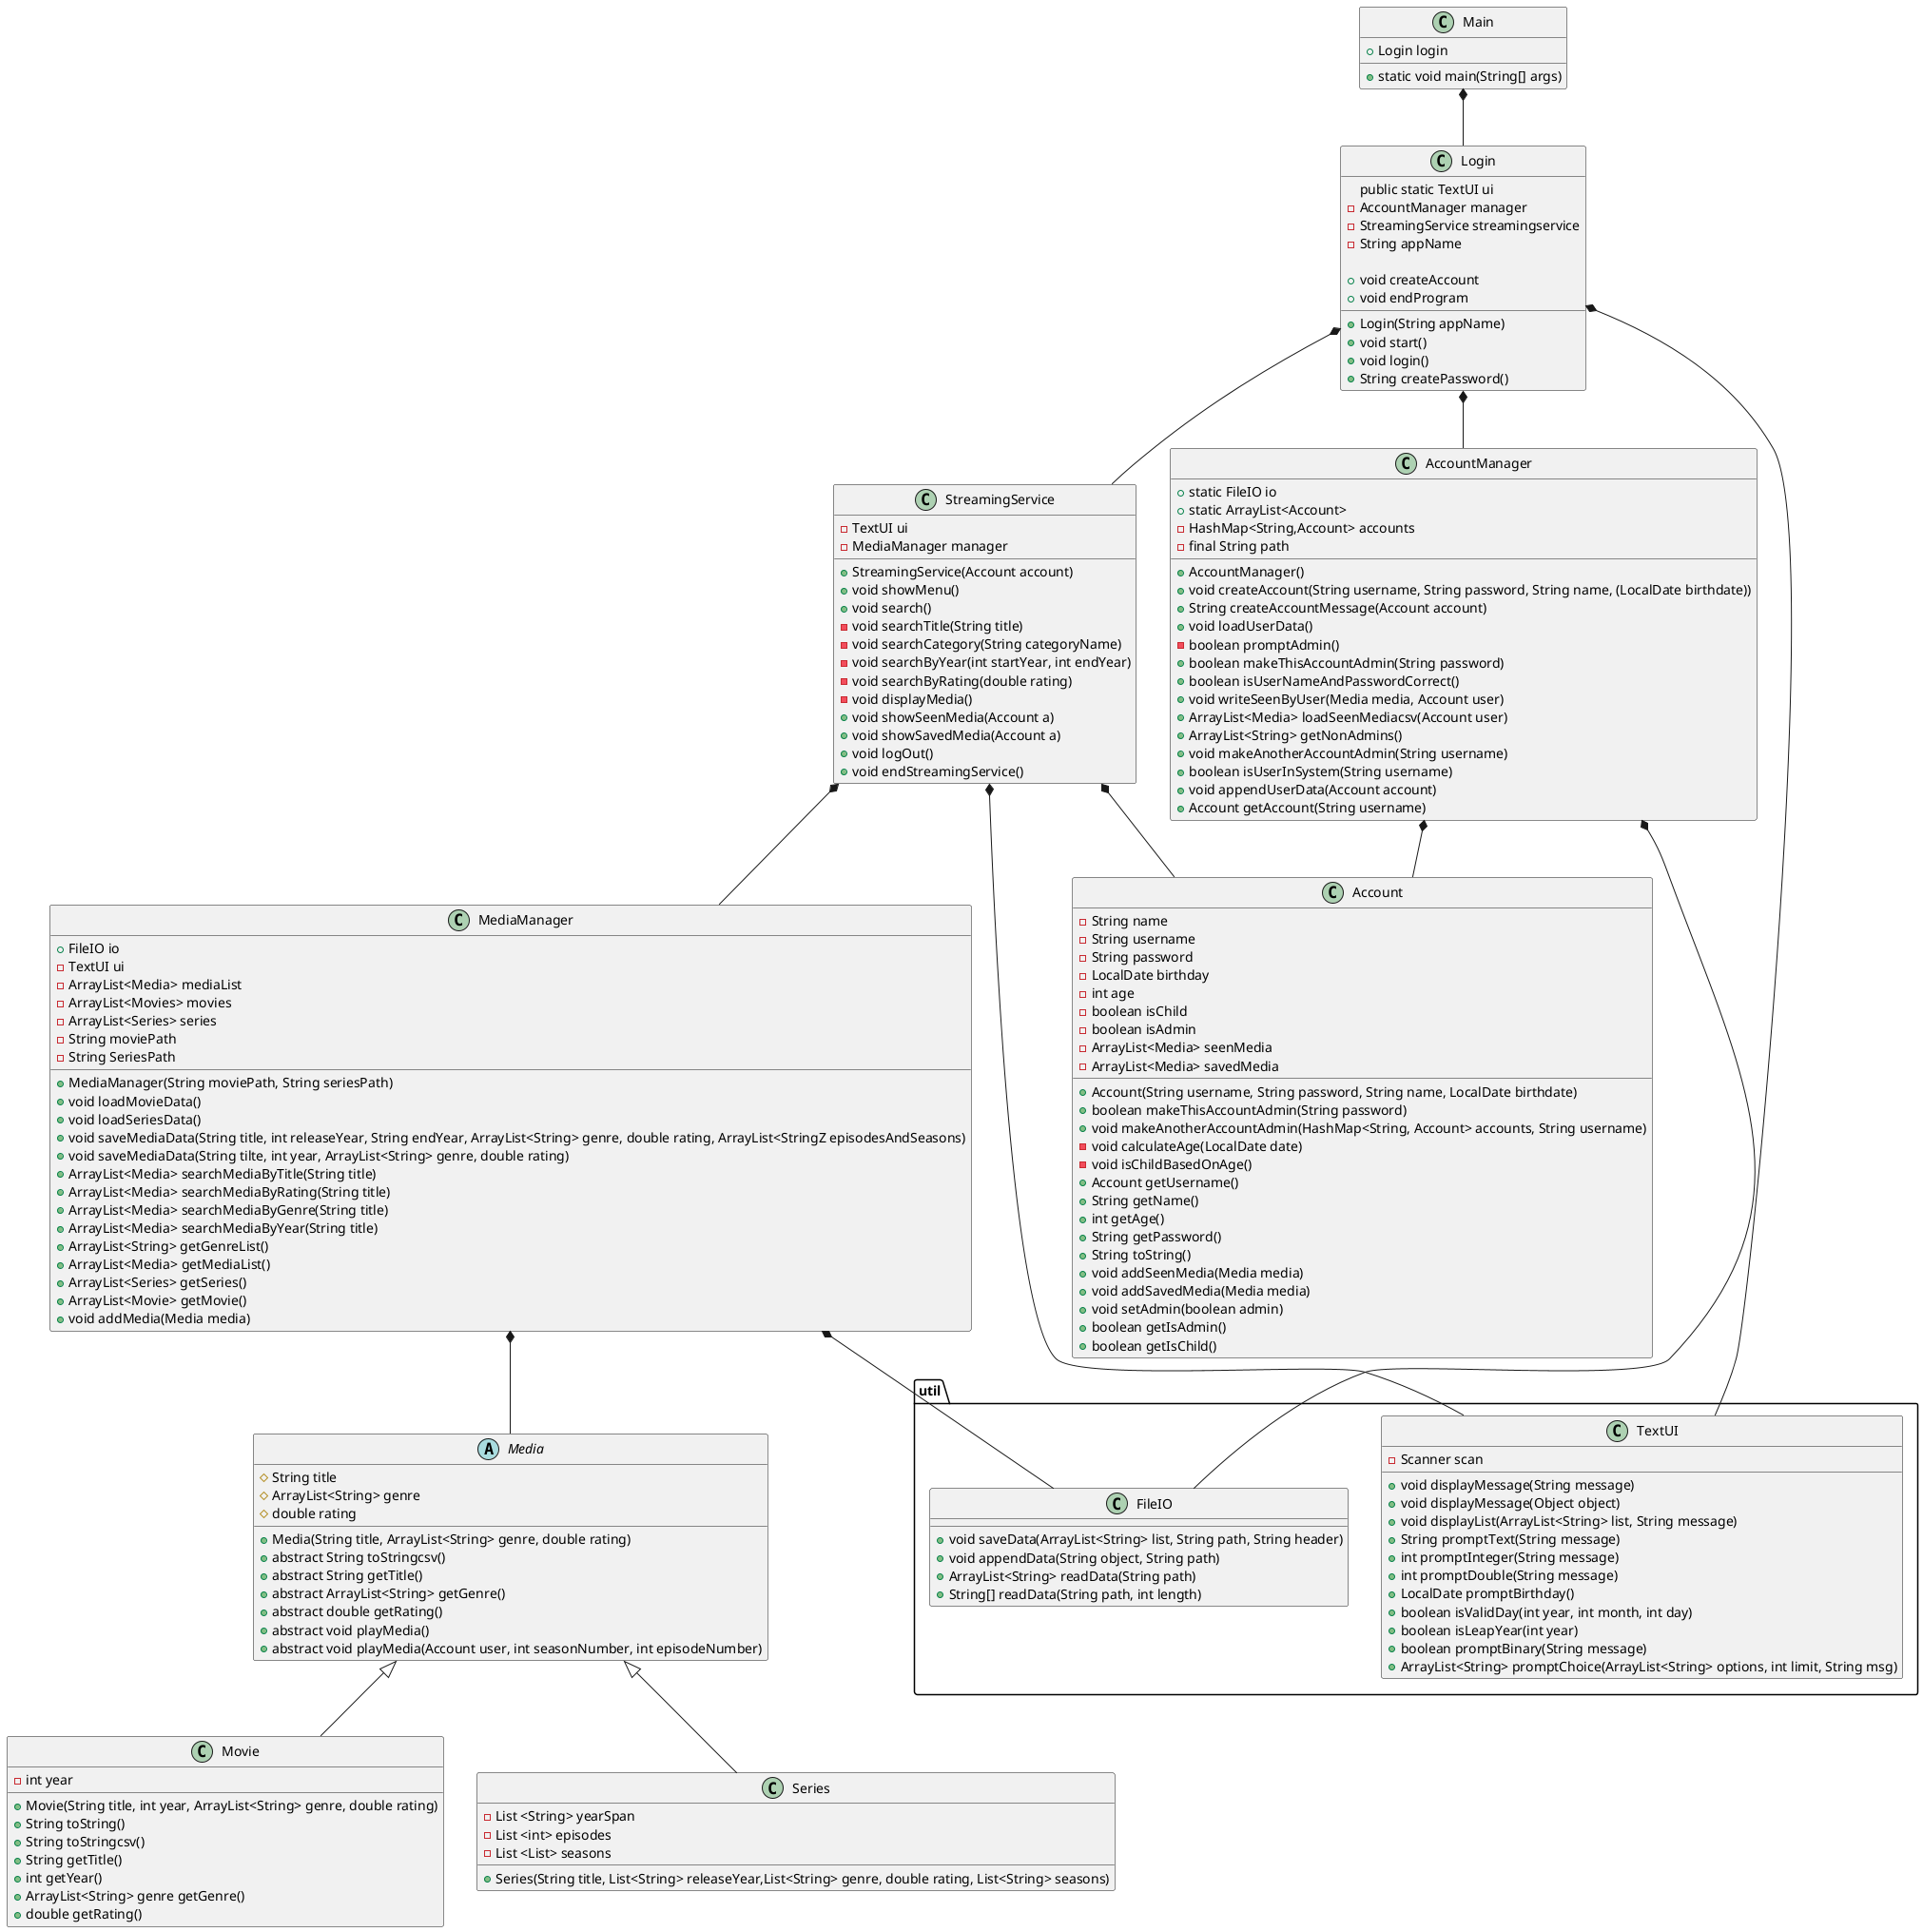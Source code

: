 @startuml

class Account{
- String name
- String username
- String password
- LocalDate birthday
- int age
- boolean isChild
- boolean isAdmin
- ArrayList<Media> seenMedia
- ArrayList<Media> savedMedia

+ Account(String username, String password, String name, LocalDate birthdate)
+ boolean makeThisAccountAdmin(String password)
+ void makeAnotherAccountAdmin(HashMap<String, Account> accounts, String username)
- void calculateAge(LocalDate date)
- void isChildBasedOnAge()
+ Account getUsername()
+ String getName()
+ int getAge()
+ String getPassword()
+ String toString()
+ void addSeenMedia(Media media)
+ void addSavedMedia(Media media)
+ void setAdmin(boolean admin)
+ boolean getIsAdmin()
+ boolean getIsChild()
}



class AccountManager {
+ static FileIO io
+ static ArrayList<Account>
- HashMap<String,Account> accounts
- final String path

+ AccountManager()
+ void createAccount(String username, String password, String name, (LocalDate birthdate))
+ String createAccountMessage(Account account)
+ void loadUserData()
- boolean promptAdmin()
+ boolean makeThisAccountAdmin(String password)
+ boolean isUserNameAndPasswordCorrect()
+ void writeSeenByUser(Media media, Account user)
+ ArrayList<Media> loadSeenMediacsv(Account user)
+ ArrayList<String> getNonAdmins()
+ void makeAnotherAccountAdmin(String username)
+ boolean isUserInSystem(String username)
+ void appendUserData(Account account)
+ Account getAccount(String username)
}



class Login {
public static TextUI ui
- AccountManager manager
- StreamingService streamingservice
- String appName

+ Login(String appName)
+ void start()
+ void login()
+ String createPassword()
+ void createAccount
+ void endProgram
}



class Main{
+ Login login
+ static void main(String[] args)
}



Abstract Media{
# String title
# ArrayList<String> genre
# double rating

+ Media(String title, ArrayList<String> genre, double rating)
+ abstract String toStringcsv()
+ abstract String getTitle()
+ abstract ArrayList<String> getGenre()
+ abstract double getRating()
+ abstract void playMedia()
+ abstract void playMedia(Account user, int seasonNumber, int episodeNumber)
}



class MediaManager {
+ FileIO io
- TextUI ui
- ArrayList<Media> mediaList
- ArrayList<Movies> movies
- ArrayList<Series> series
- String moviePath
- String SeriesPath

+ MediaManager(String moviePath, String seriesPath)
+ void loadMovieData()
+ void loadSeriesData()
+ void saveMediaData(String title, int releaseYear, String endYear, ArrayList<String> genre, double rating, ArrayList<StringZ episodesAndSeasons)
+ void saveMediaData(String tilte, int year, ArrayList<String> genre, double rating)
+ ArrayList<Media> searchMediaByTitle(String title)
+ ArrayList<Media> searchMediaByRating(String title)
+ ArrayList<Media> searchMediaByGenre(String title)
+ ArrayList<Media> searchMediaByYear(String title)
+ ArrayList<String> getGenreList()
+ ArrayList<Media> getMediaList()
+ ArrayList<Series> getSeries()
+ ArrayList<Movie> getMovie()
+ void addMedia(Media media)
}



class Movie{
- int year

+ Movie(String title, int year, ArrayList<String> genre, double rating)
+ String toString()
+ String toStringcsv()
+ String getTitle()
+ int getYear()
+ ArrayList<String> genre getGenre()
+ double getRating()
}



class Series{
- List <String> yearSpan
- List <int> episodes
- List <List> seasons
+ Series(String title, List<String> releaseYear,List<String> genre, double rating, List<String> seasons)
}



class StreamingService{
- TextUI ui
- MediaManager manager
+ StreamingService(Account account)
+ void showMenu()
+ void search()
- void searchTitle(String title)
- void searchCategory(String categoryName)
- void searchByYear(int startYear, int endYear)
- void searchByRating(double rating)
- void displayMedia()
+ void showSeenMedia(Account a)
+ void showSavedMedia(Account a)
+ void logOut()
+ void endStreamingService()
}



package "util" {
    class TextUI {
    - Scanner scan
    + void displayMessage(String message)
    + void displayMessage(Object object)
    + void displayList(ArrayList<String> list, String message)
    + String promptText(String message)
    + int promptInteger(String message)
    + int promptDouble(String message)
    + LocalDate promptBirthday()
    + boolean isValidDay(int year, int month, int day)
    + boolean isLeapYear(int year)
    + boolean promptBinary(String message)
    + ArrayList<String> promptChoice(ArrayList<String> options, int limit, String msg)
    }
}

package "util" {
    class FileIO{
    + void saveData(ArrayList<String> list, String path, String header)
    + void appendData(String object, String path)
    + ArrayList<String> readData(String path)
    + String[] readData(String path, int length)
    }
 }



Main *-- Login
Login *-- AccountManager
Login *-- StreamingService
StreamingService *-- Account

AccountManager *-- Account
AccountManager *-- FileIO
Login *-- TextUI
StreamingService *-- TextUI

StreamingService *-- MediaManager
MediaManager *-- FileIO
MediaManager *-- Media


Media <|-- Movie
Media <|-- Series

@enduml